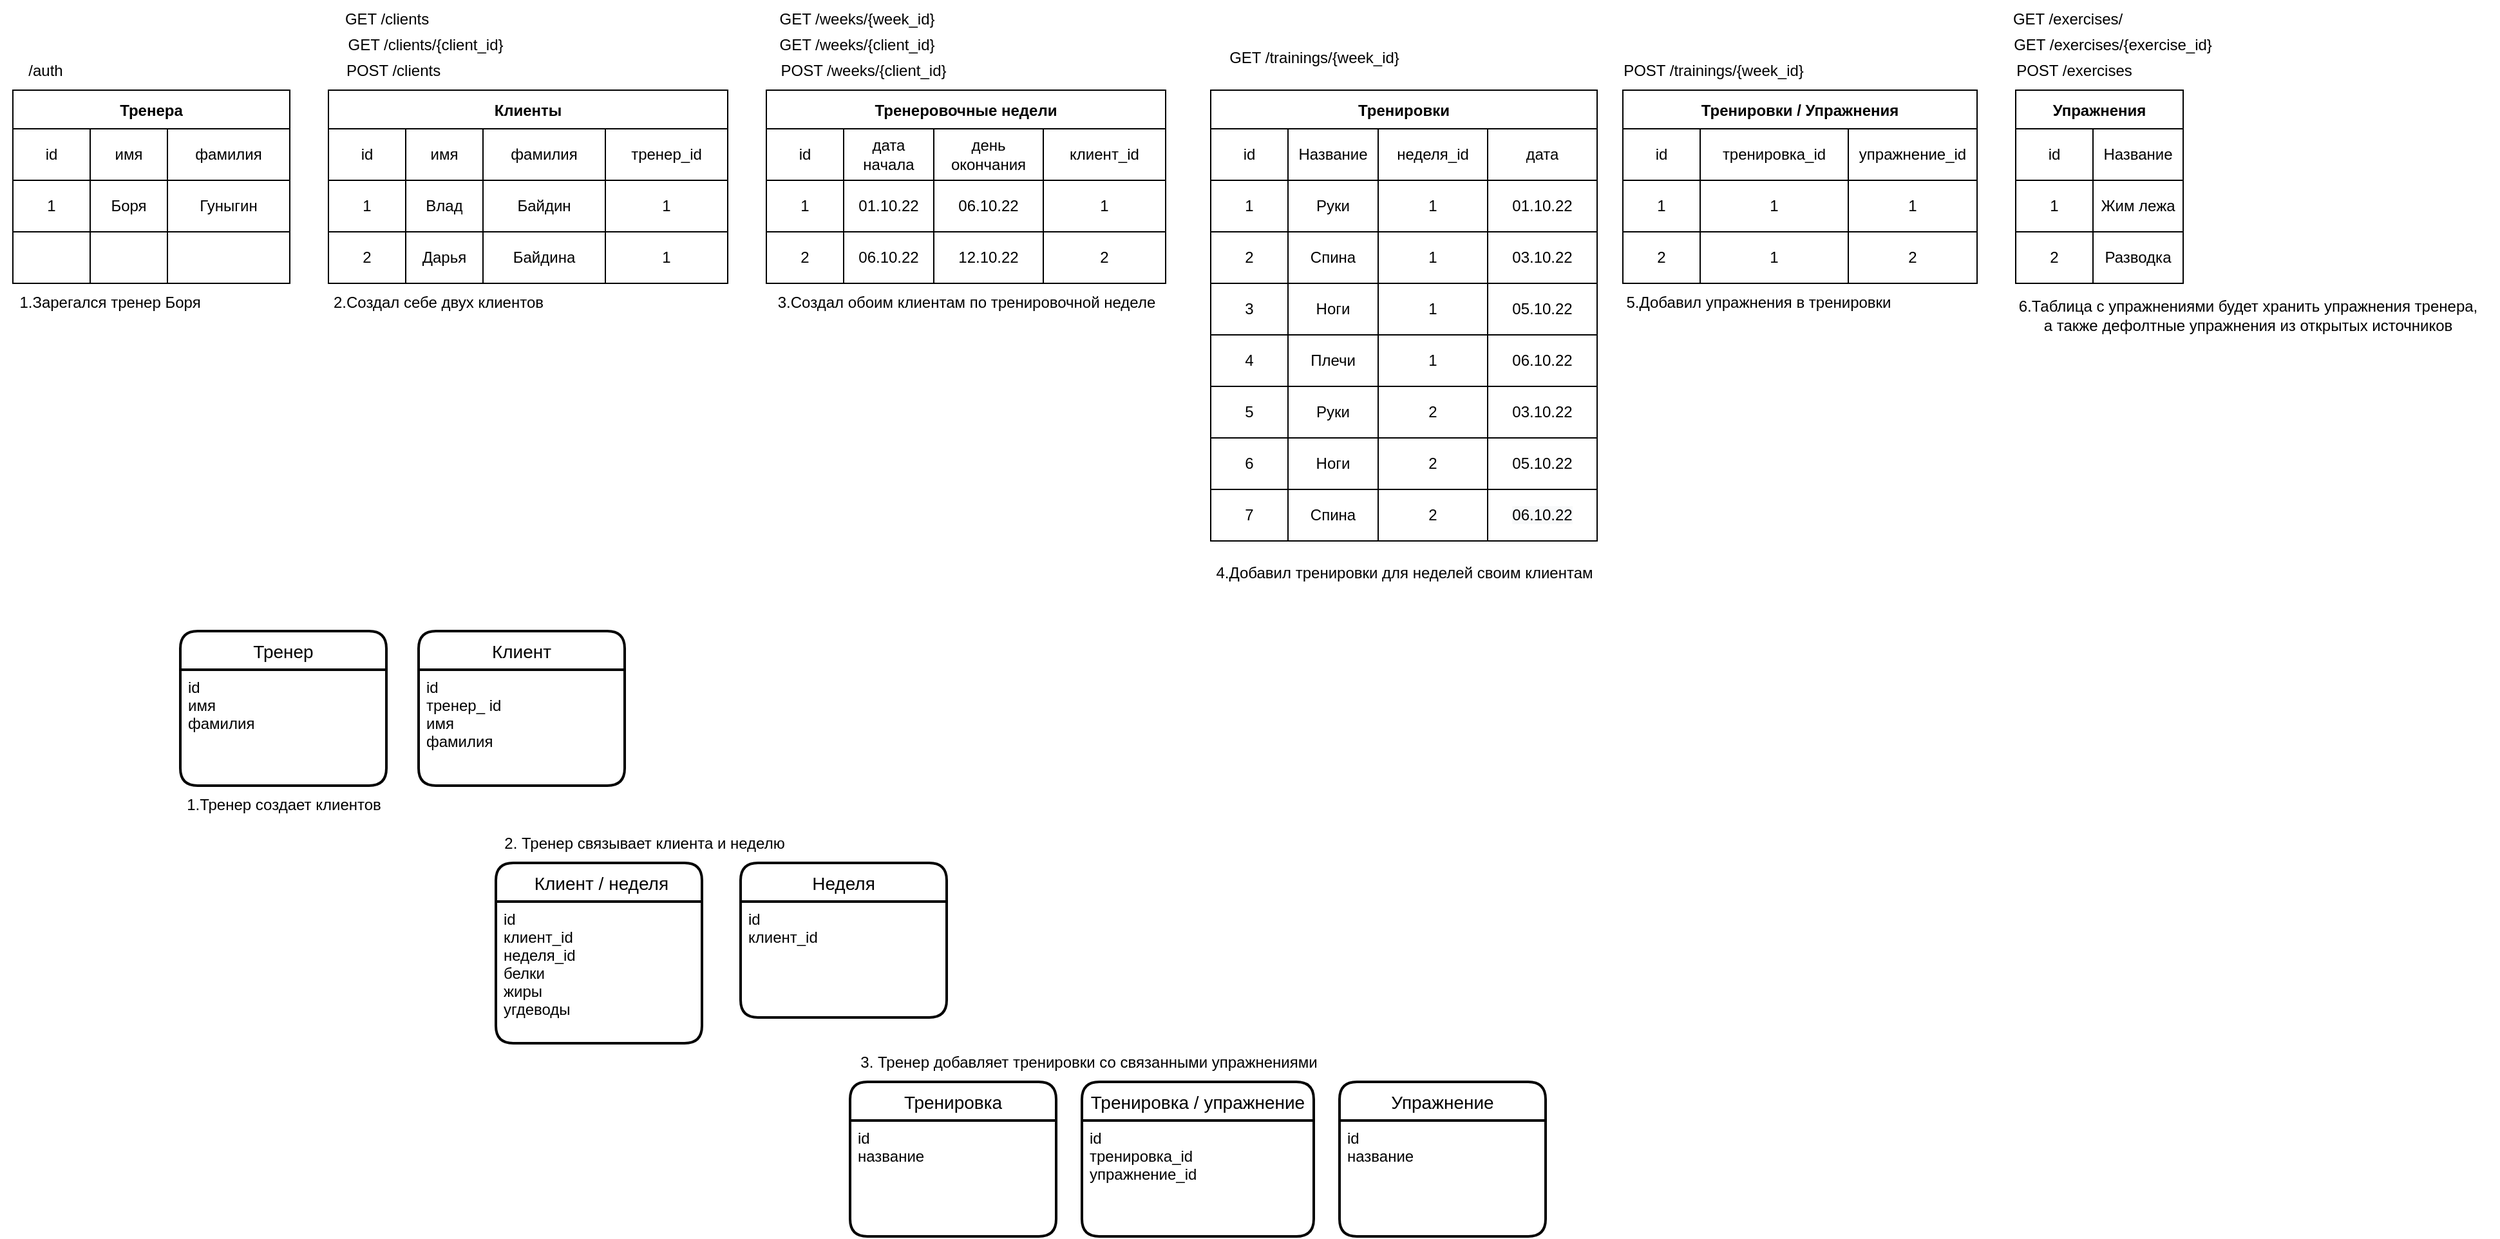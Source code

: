 <mxfile version="20.5.1" type="github">
  <diagram id="R2lEEEUBdFMjLlhIrx00" name="Page-1">
    <mxGraphModel dx="992" dy="605" grid="1" gridSize="10" guides="1" tooltips="1" connect="1" arrows="1" fold="1" page="1" pageScale="1" pageWidth="850" pageHeight="1100" math="0" shadow="0" extFonts="Permanent Marker^https://fonts.googleapis.com/css?family=Permanent+Marker">
      <root>
        <mxCell id="0" />
        <mxCell id="1" parent="0" />
        <mxCell id="WvGkUx12fN6-GQ40ByEk-1" value="Тренер" style="swimlane;childLayout=stackLayout;horizontal=1;startSize=30;horizontalStack=0;rounded=1;fontSize=14;fontStyle=0;strokeWidth=2;resizeParent=0;resizeLast=1;shadow=0;dashed=0;align=center;" vertex="1" parent="1">
          <mxGeometry x="350" y="560" width="160" height="120" as="geometry" />
        </mxCell>
        <mxCell id="WvGkUx12fN6-GQ40ByEk-2" value="id&#xa;имя&#xa;фамилия" style="align=left;strokeColor=none;fillColor=none;spacingLeft=4;fontSize=12;verticalAlign=top;resizable=0;rotatable=0;part=1;" vertex="1" parent="WvGkUx12fN6-GQ40ByEk-1">
          <mxGeometry y="30" width="160" height="90" as="geometry" />
        </mxCell>
        <mxCell id="WvGkUx12fN6-GQ40ByEk-3" value="Клиент" style="swimlane;childLayout=stackLayout;horizontal=1;startSize=30;horizontalStack=0;rounded=1;fontSize=14;fontStyle=0;strokeWidth=2;resizeParent=0;resizeLast=1;shadow=0;dashed=0;align=center;" vertex="1" parent="1">
          <mxGeometry x="535" y="560" width="160" height="120" as="geometry" />
        </mxCell>
        <mxCell id="WvGkUx12fN6-GQ40ByEk-4" value="id&#xa;тренер_ id&#xa;имя&#xa;фамилия&#xa;" style="align=left;strokeColor=none;fillColor=none;spacingLeft=4;fontSize=12;verticalAlign=top;resizable=0;rotatable=0;part=1;" vertex="1" parent="WvGkUx12fN6-GQ40ByEk-3">
          <mxGeometry y="30" width="160" height="90" as="geometry" />
        </mxCell>
        <mxCell id="WvGkUx12fN6-GQ40ByEk-8" value="Неделя" style="swimlane;childLayout=stackLayout;horizontal=1;startSize=30;horizontalStack=0;rounded=1;fontSize=14;fontStyle=0;strokeWidth=2;resizeParent=0;resizeLast=1;shadow=0;dashed=0;align=center;" vertex="1" parent="1">
          <mxGeometry x="785" y="740" width="160" height="120" as="geometry" />
        </mxCell>
        <mxCell id="WvGkUx12fN6-GQ40ByEk-9" value="id&#xa;клиент_id&#xa;&#xa;" style="align=left;strokeColor=none;fillColor=none;spacingLeft=4;fontSize=12;verticalAlign=top;resizable=0;rotatable=0;part=1;" vertex="1" parent="WvGkUx12fN6-GQ40ByEk-8">
          <mxGeometry y="30" width="160" height="90" as="geometry" />
        </mxCell>
        <mxCell id="WvGkUx12fN6-GQ40ByEk-22" value=" Клиент / неделя" style="swimlane;childLayout=stackLayout;horizontal=1;startSize=30;horizontalStack=0;rounded=1;fontSize=14;fontStyle=0;strokeWidth=2;resizeParent=0;resizeLast=1;shadow=0;dashed=0;align=center;" vertex="1" parent="1">
          <mxGeometry x="595" y="740" width="160" height="140" as="geometry" />
        </mxCell>
        <mxCell id="WvGkUx12fN6-GQ40ByEk-23" value="id&#xa;клиент_id&#xa;неделя_id&#xa;белки&#xa;жиры&#xa;угдеводы" style="align=left;strokeColor=none;fillColor=none;spacingLeft=4;fontSize=12;verticalAlign=top;resizable=0;rotatable=0;part=1;" vertex="1" parent="WvGkUx12fN6-GQ40ByEk-22">
          <mxGeometry y="30" width="160" height="110" as="geometry" />
        </mxCell>
        <mxCell id="WvGkUx12fN6-GQ40ByEk-32" value="Тренировка" style="swimlane;childLayout=stackLayout;horizontal=1;startSize=30;horizontalStack=0;rounded=1;fontSize=14;fontStyle=0;strokeWidth=2;resizeParent=0;resizeLast=1;shadow=0;dashed=0;align=center;" vertex="1" parent="1">
          <mxGeometry x="870" y="910" width="160" height="120" as="geometry" />
        </mxCell>
        <mxCell id="WvGkUx12fN6-GQ40ByEk-33" value="id&#xa;название&#xa;" style="align=left;strokeColor=none;fillColor=none;spacingLeft=4;fontSize=12;verticalAlign=top;resizable=0;rotatable=0;part=1;" vertex="1" parent="WvGkUx12fN6-GQ40ByEk-32">
          <mxGeometry y="30" width="160" height="90" as="geometry" />
        </mxCell>
        <mxCell id="WvGkUx12fN6-GQ40ByEk-40" value="1.Тренер создает клиентов" style="text;html=1;resizable=0;autosize=1;align=center;verticalAlign=middle;points=[];fillColor=none;strokeColor=none;rounded=0;" vertex="1" parent="1">
          <mxGeometry x="340" y="680" width="180" height="30" as="geometry" />
        </mxCell>
        <mxCell id="WvGkUx12fN6-GQ40ByEk-48" value="2. Тренер связывает клиента и неделю" style="text;html=1;align=center;verticalAlign=middle;resizable=0;points=[];autosize=1;strokeColor=none;fillColor=none;" vertex="1" parent="1">
          <mxGeometry x="585" y="710" width="250" height="30" as="geometry" />
        </mxCell>
        <mxCell id="WvGkUx12fN6-GQ40ByEk-49" value="3. Тренер добавляет тренировки со связанными упражнениями" style="text;html=1;align=center;verticalAlign=middle;resizable=0;points=[];autosize=1;strokeColor=none;fillColor=none;" vertex="1" parent="1">
          <mxGeometry x="860" y="880" width="390" height="30" as="geometry" />
        </mxCell>
        <mxCell id="WvGkUx12fN6-GQ40ByEk-50" value="Тренировка / упражнение" style="swimlane;childLayout=stackLayout;horizontal=1;startSize=30;horizontalStack=0;rounded=1;fontSize=14;fontStyle=0;strokeWidth=2;resizeParent=0;resizeLast=1;shadow=0;dashed=0;align=center;" vertex="1" parent="1">
          <mxGeometry x="1050" y="910" width="180" height="120" as="geometry" />
        </mxCell>
        <mxCell id="WvGkUx12fN6-GQ40ByEk-51" value="id&#xa;тренировка_id&#xa;упражнение_id" style="align=left;strokeColor=none;fillColor=none;spacingLeft=4;fontSize=12;verticalAlign=top;resizable=0;rotatable=0;part=1;" vertex="1" parent="WvGkUx12fN6-GQ40ByEk-50">
          <mxGeometry y="30" width="180" height="90" as="geometry" />
        </mxCell>
        <mxCell id="WvGkUx12fN6-GQ40ByEk-59" value="Упражнение" style="swimlane;childLayout=stackLayout;horizontal=1;startSize=30;horizontalStack=0;rounded=1;fontSize=14;fontStyle=0;strokeWidth=2;resizeParent=0;resizeLast=1;shadow=0;dashed=0;align=center;" vertex="1" parent="1">
          <mxGeometry x="1250" y="910" width="160" height="120" as="geometry" />
        </mxCell>
        <mxCell id="WvGkUx12fN6-GQ40ByEk-60" value="id&#xa;название&#xa;" style="align=left;strokeColor=none;fillColor=none;spacingLeft=4;fontSize=12;verticalAlign=top;resizable=0;rotatable=0;part=1;" vertex="1" parent="WvGkUx12fN6-GQ40ByEk-59">
          <mxGeometry y="30" width="160" height="90" as="geometry" />
        </mxCell>
        <mxCell id="WvGkUx12fN6-GQ40ByEk-75" value="Тренера" style="shape=table;startSize=30;container=1;collapsible=0;childLayout=tableLayout;fontStyle=1;align=center;" vertex="1" parent="1">
          <mxGeometry x="220" y="140" width="215" height="150" as="geometry" />
        </mxCell>
        <mxCell id="WvGkUx12fN6-GQ40ByEk-76" value="" style="shape=tableRow;horizontal=0;startSize=0;swimlaneHead=0;swimlaneBody=0;top=0;left=0;bottom=0;right=0;collapsible=0;dropTarget=0;fillColor=none;points=[[0,0.5],[1,0.5]];portConstraint=eastwest;" vertex="1" parent="WvGkUx12fN6-GQ40ByEk-75">
          <mxGeometry y="30" width="215" height="40" as="geometry" />
        </mxCell>
        <mxCell id="WvGkUx12fN6-GQ40ByEk-77" value="id" style="shape=partialRectangle;html=1;whiteSpace=wrap;connectable=0;fillColor=none;top=0;left=0;bottom=0;right=0;overflow=hidden;" vertex="1" parent="WvGkUx12fN6-GQ40ByEk-76">
          <mxGeometry width="60" height="40" as="geometry">
            <mxRectangle width="60" height="40" as="alternateBounds" />
          </mxGeometry>
        </mxCell>
        <mxCell id="WvGkUx12fN6-GQ40ByEk-78" value="имя" style="shape=partialRectangle;html=1;whiteSpace=wrap;connectable=0;fillColor=none;top=0;left=0;bottom=0;right=0;overflow=hidden;" vertex="1" parent="WvGkUx12fN6-GQ40ByEk-76">
          <mxGeometry x="60" width="60" height="40" as="geometry">
            <mxRectangle width="60" height="40" as="alternateBounds" />
          </mxGeometry>
        </mxCell>
        <mxCell id="WvGkUx12fN6-GQ40ByEk-79" value="фамилия" style="shape=partialRectangle;html=1;whiteSpace=wrap;connectable=0;fillColor=none;top=0;left=0;bottom=0;right=0;overflow=hidden;" vertex="1" parent="WvGkUx12fN6-GQ40ByEk-76">
          <mxGeometry x="120" width="95" height="40" as="geometry">
            <mxRectangle width="95" height="40" as="alternateBounds" />
          </mxGeometry>
        </mxCell>
        <mxCell id="WvGkUx12fN6-GQ40ByEk-80" value="" style="shape=tableRow;horizontal=0;startSize=0;swimlaneHead=0;swimlaneBody=0;top=0;left=0;bottom=0;right=0;collapsible=0;dropTarget=0;fillColor=none;points=[[0,0.5],[1,0.5]];portConstraint=eastwest;" vertex="1" parent="WvGkUx12fN6-GQ40ByEk-75">
          <mxGeometry y="70" width="215" height="40" as="geometry" />
        </mxCell>
        <mxCell id="WvGkUx12fN6-GQ40ByEk-81" value="1" style="shape=partialRectangle;html=1;whiteSpace=wrap;connectable=0;fillColor=none;top=0;left=0;bottom=0;right=0;overflow=hidden;" vertex="1" parent="WvGkUx12fN6-GQ40ByEk-80">
          <mxGeometry width="60" height="40" as="geometry">
            <mxRectangle width="60" height="40" as="alternateBounds" />
          </mxGeometry>
        </mxCell>
        <mxCell id="WvGkUx12fN6-GQ40ByEk-82" value="Боря" style="shape=partialRectangle;html=1;whiteSpace=wrap;connectable=0;fillColor=none;top=0;left=0;bottom=0;right=0;overflow=hidden;" vertex="1" parent="WvGkUx12fN6-GQ40ByEk-80">
          <mxGeometry x="60" width="60" height="40" as="geometry">
            <mxRectangle width="60" height="40" as="alternateBounds" />
          </mxGeometry>
        </mxCell>
        <mxCell id="WvGkUx12fN6-GQ40ByEk-83" value="Гуныгин" style="shape=partialRectangle;html=1;whiteSpace=wrap;connectable=0;fillColor=none;top=0;left=0;bottom=0;right=0;overflow=hidden;" vertex="1" parent="WvGkUx12fN6-GQ40ByEk-80">
          <mxGeometry x="120" width="95" height="40" as="geometry">
            <mxRectangle width="95" height="40" as="alternateBounds" />
          </mxGeometry>
        </mxCell>
        <mxCell id="WvGkUx12fN6-GQ40ByEk-84" value="" style="shape=tableRow;horizontal=0;startSize=0;swimlaneHead=0;swimlaneBody=0;top=0;left=0;bottom=0;right=0;collapsible=0;dropTarget=0;fillColor=none;points=[[0,0.5],[1,0.5]];portConstraint=eastwest;" vertex="1" parent="WvGkUx12fN6-GQ40ByEk-75">
          <mxGeometry y="110" width="215" height="40" as="geometry" />
        </mxCell>
        <mxCell id="WvGkUx12fN6-GQ40ByEk-85" value="" style="shape=partialRectangle;html=1;whiteSpace=wrap;connectable=0;fillColor=none;top=0;left=0;bottom=0;right=0;overflow=hidden;" vertex="1" parent="WvGkUx12fN6-GQ40ByEk-84">
          <mxGeometry width="60" height="40" as="geometry">
            <mxRectangle width="60" height="40" as="alternateBounds" />
          </mxGeometry>
        </mxCell>
        <mxCell id="WvGkUx12fN6-GQ40ByEk-86" value="" style="shape=partialRectangle;html=1;whiteSpace=wrap;connectable=0;fillColor=none;top=0;left=0;bottom=0;right=0;overflow=hidden;" vertex="1" parent="WvGkUx12fN6-GQ40ByEk-84">
          <mxGeometry x="60" width="60" height="40" as="geometry">
            <mxRectangle width="60" height="40" as="alternateBounds" />
          </mxGeometry>
        </mxCell>
        <mxCell id="WvGkUx12fN6-GQ40ByEk-87" value="" style="shape=partialRectangle;html=1;whiteSpace=wrap;connectable=0;fillColor=none;top=0;left=0;bottom=0;right=0;overflow=hidden;" vertex="1" parent="WvGkUx12fN6-GQ40ByEk-84">
          <mxGeometry x="120" width="95" height="40" as="geometry">
            <mxRectangle width="95" height="40" as="alternateBounds" />
          </mxGeometry>
        </mxCell>
        <mxCell id="WvGkUx12fN6-GQ40ByEk-106" value="Клиенты" style="shape=table;startSize=30;container=1;collapsible=0;childLayout=tableLayout;fontStyle=1;align=center;" vertex="1" parent="1">
          <mxGeometry x="465" y="140" width="310" height="150" as="geometry" />
        </mxCell>
        <mxCell id="WvGkUx12fN6-GQ40ByEk-107" value="" style="shape=tableRow;horizontal=0;startSize=0;swimlaneHead=0;swimlaneBody=0;top=0;left=0;bottom=0;right=0;collapsible=0;dropTarget=0;fillColor=none;points=[[0,0.5],[1,0.5]];portConstraint=eastwest;" vertex="1" parent="WvGkUx12fN6-GQ40ByEk-106">
          <mxGeometry y="30" width="310" height="40" as="geometry" />
        </mxCell>
        <mxCell id="WvGkUx12fN6-GQ40ByEk-108" value="id" style="shape=partialRectangle;html=1;whiteSpace=wrap;connectable=0;fillColor=none;top=0;left=0;bottom=0;right=0;overflow=hidden;" vertex="1" parent="WvGkUx12fN6-GQ40ByEk-107">
          <mxGeometry width="60" height="40" as="geometry">
            <mxRectangle width="60" height="40" as="alternateBounds" />
          </mxGeometry>
        </mxCell>
        <mxCell id="WvGkUx12fN6-GQ40ByEk-109" value="имя" style="shape=partialRectangle;html=1;whiteSpace=wrap;connectable=0;fillColor=none;top=0;left=0;bottom=0;right=0;overflow=hidden;" vertex="1" parent="WvGkUx12fN6-GQ40ByEk-107">
          <mxGeometry x="60" width="60" height="40" as="geometry">
            <mxRectangle width="60" height="40" as="alternateBounds" />
          </mxGeometry>
        </mxCell>
        <mxCell id="WvGkUx12fN6-GQ40ByEk-110" value="фамилия" style="shape=partialRectangle;html=1;whiteSpace=wrap;connectable=0;fillColor=none;top=0;left=0;bottom=0;right=0;overflow=hidden;" vertex="1" parent="WvGkUx12fN6-GQ40ByEk-107">
          <mxGeometry x="120" width="95" height="40" as="geometry">
            <mxRectangle width="95" height="40" as="alternateBounds" />
          </mxGeometry>
        </mxCell>
        <mxCell id="WvGkUx12fN6-GQ40ByEk-128" value="тренер_id" style="shape=partialRectangle;html=1;whiteSpace=wrap;connectable=0;fillColor=none;top=0;left=0;bottom=0;right=0;overflow=hidden;" vertex="1" parent="WvGkUx12fN6-GQ40ByEk-107">
          <mxGeometry x="215" width="95" height="40" as="geometry">
            <mxRectangle width="95" height="40" as="alternateBounds" />
          </mxGeometry>
        </mxCell>
        <mxCell id="WvGkUx12fN6-GQ40ByEk-111" value="" style="shape=tableRow;horizontal=0;startSize=0;swimlaneHead=0;swimlaneBody=0;top=0;left=0;bottom=0;right=0;collapsible=0;dropTarget=0;fillColor=none;points=[[0,0.5],[1,0.5]];portConstraint=eastwest;" vertex="1" parent="WvGkUx12fN6-GQ40ByEk-106">
          <mxGeometry y="70" width="310" height="40" as="geometry" />
        </mxCell>
        <mxCell id="WvGkUx12fN6-GQ40ByEk-112" value="1" style="shape=partialRectangle;html=1;whiteSpace=wrap;connectable=0;fillColor=none;top=0;left=0;bottom=0;right=0;overflow=hidden;" vertex="1" parent="WvGkUx12fN6-GQ40ByEk-111">
          <mxGeometry width="60" height="40" as="geometry">
            <mxRectangle width="60" height="40" as="alternateBounds" />
          </mxGeometry>
        </mxCell>
        <mxCell id="WvGkUx12fN6-GQ40ByEk-113" value="Влад" style="shape=partialRectangle;html=1;whiteSpace=wrap;connectable=0;fillColor=none;top=0;left=0;bottom=0;right=0;overflow=hidden;" vertex="1" parent="WvGkUx12fN6-GQ40ByEk-111">
          <mxGeometry x="60" width="60" height="40" as="geometry">
            <mxRectangle width="60" height="40" as="alternateBounds" />
          </mxGeometry>
        </mxCell>
        <mxCell id="WvGkUx12fN6-GQ40ByEk-114" value="Байдин" style="shape=partialRectangle;html=1;whiteSpace=wrap;connectable=0;fillColor=none;top=0;left=0;bottom=0;right=0;overflow=hidden;" vertex="1" parent="WvGkUx12fN6-GQ40ByEk-111">
          <mxGeometry x="120" width="95" height="40" as="geometry">
            <mxRectangle width="95" height="40" as="alternateBounds" />
          </mxGeometry>
        </mxCell>
        <mxCell id="WvGkUx12fN6-GQ40ByEk-129" value="1" style="shape=partialRectangle;html=1;whiteSpace=wrap;connectable=0;fillColor=none;top=0;left=0;bottom=0;right=0;overflow=hidden;" vertex="1" parent="WvGkUx12fN6-GQ40ByEk-111">
          <mxGeometry x="215" width="95" height="40" as="geometry">
            <mxRectangle width="95" height="40" as="alternateBounds" />
          </mxGeometry>
        </mxCell>
        <mxCell id="WvGkUx12fN6-GQ40ByEk-115" value="" style="shape=tableRow;horizontal=0;startSize=0;swimlaneHead=0;swimlaneBody=0;top=0;left=0;bottom=0;right=0;collapsible=0;dropTarget=0;fillColor=none;points=[[0,0.5],[1,0.5]];portConstraint=eastwest;" vertex="1" parent="WvGkUx12fN6-GQ40ByEk-106">
          <mxGeometry y="110" width="310" height="40" as="geometry" />
        </mxCell>
        <mxCell id="WvGkUx12fN6-GQ40ByEk-116" value="2" style="shape=partialRectangle;html=1;whiteSpace=wrap;connectable=0;fillColor=none;top=0;left=0;bottom=0;right=0;overflow=hidden;" vertex="1" parent="WvGkUx12fN6-GQ40ByEk-115">
          <mxGeometry width="60" height="40" as="geometry">
            <mxRectangle width="60" height="40" as="alternateBounds" />
          </mxGeometry>
        </mxCell>
        <mxCell id="WvGkUx12fN6-GQ40ByEk-117" value="Дарья" style="shape=partialRectangle;html=1;whiteSpace=wrap;connectable=0;fillColor=none;top=0;left=0;bottom=0;right=0;overflow=hidden;" vertex="1" parent="WvGkUx12fN6-GQ40ByEk-115">
          <mxGeometry x="60" width="60" height="40" as="geometry">
            <mxRectangle width="60" height="40" as="alternateBounds" />
          </mxGeometry>
        </mxCell>
        <mxCell id="WvGkUx12fN6-GQ40ByEk-118" value="Байдина" style="shape=partialRectangle;html=1;whiteSpace=wrap;connectable=0;fillColor=none;top=0;left=0;bottom=0;right=0;overflow=hidden;" vertex="1" parent="WvGkUx12fN6-GQ40ByEk-115">
          <mxGeometry x="120" width="95" height="40" as="geometry">
            <mxRectangle width="95" height="40" as="alternateBounds" />
          </mxGeometry>
        </mxCell>
        <mxCell id="WvGkUx12fN6-GQ40ByEk-130" value="1" style="shape=partialRectangle;html=1;whiteSpace=wrap;connectable=0;fillColor=none;top=0;left=0;bottom=0;right=0;overflow=hidden;" vertex="1" parent="WvGkUx12fN6-GQ40ByEk-115">
          <mxGeometry x="215" width="95" height="40" as="geometry">
            <mxRectangle width="95" height="40" as="alternateBounds" />
          </mxGeometry>
        </mxCell>
        <mxCell id="WvGkUx12fN6-GQ40ByEk-131" value="Тренеровочные недели" style="shape=table;startSize=30;container=1;collapsible=0;childLayout=tableLayout;fontStyle=1;align=center;" vertex="1" parent="1">
          <mxGeometry x="805" y="140" width="310" height="150" as="geometry" />
        </mxCell>
        <mxCell id="WvGkUx12fN6-GQ40ByEk-132" value="" style="shape=tableRow;horizontal=0;startSize=0;swimlaneHead=0;swimlaneBody=0;top=0;left=0;bottom=0;right=0;collapsible=0;dropTarget=0;fillColor=none;points=[[0,0.5],[1,0.5]];portConstraint=eastwest;" vertex="1" parent="WvGkUx12fN6-GQ40ByEk-131">
          <mxGeometry y="30" width="310" height="40" as="geometry" />
        </mxCell>
        <mxCell id="WvGkUx12fN6-GQ40ByEk-133" value="id" style="shape=partialRectangle;html=1;whiteSpace=wrap;connectable=0;fillColor=none;top=0;left=0;bottom=0;right=0;overflow=hidden;" vertex="1" parent="WvGkUx12fN6-GQ40ByEk-132">
          <mxGeometry width="60" height="40" as="geometry">
            <mxRectangle width="60" height="40" as="alternateBounds" />
          </mxGeometry>
        </mxCell>
        <mxCell id="WvGkUx12fN6-GQ40ByEk-134" value="дата&lt;br&gt;начала" style="shape=partialRectangle;html=1;whiteSpace=wrap;connectable=0;fillColor=none;top=0;left=0;bottom=0;right=0;overflow=hidden;" vertex="1" parent="WvGkUx12fN6-GQ40ByEk-132">
          <mxGeometry x="60" width="70" height="40" as="geometry">
            <mxRectangle width="70" height="40" as="alternateBounds" />
          </mxGeometry>
        </mxCell>
        <mxCell id="WvGkUx12fN6-GQ40ByEk-135" value="день окончания" style="shape=partialRectangle;html=1;whiteSpace=wrap;connectable=0;fillColor=none;top=0;left=0;bottom=0;right=0;overflow=hidden;" vertex="1" parent="WvGkUx12fN6-GQ40ByEk-132">
          <mxGeometry x="130" width="85" height="40" as="geometry">
            <mxRectangle width="85" height="40" as="alternateBounds" />
          </mxGeometry>
        </mxCell>
        <mxCell id="WvGkUx12fN6-GQ40ByEk-136" value="клиент_id" style="shape=partialRectangle;html=1;whiteSpace=wrap;connectable=0;fillColor=none;top=0;left=0;bottom=0;right=0;overflow=hidden;" vertex="1" parent="WvGkUx12fN6-GQ40ByEk-132">
          <mxGeometry x="215" width="95" height="40" as="geometry">
            <mxRectangle width="95" height="40" as="alternateBounds" />
          </mxGeometry>
        </mxCell>
        <mxCell id="WvGkUx12fN6-GQ40ByEk-137" value="" style="shape=tableRow;horizontal=0;startSize=0;swimlaneHead=0;swimlaneBody=0;top=0;left=0;bottom=0;right=0;collapsible=0;dropTarget=0;fillColor=none;points=[[0,0.5],[1,0.5]];portConstraint=eastwest;" vertex="1" parent="WvGkUx12fN6-GQ40ByEk-131">
          <mxGeometry y="70" width="310" height="40" as="geometry" />
        </mxCell>
        <mxCell id="WvGkUx12fN6-GQ40ByEk-138" value="1" style="shape=partialRectangle;html=1;whiteSpace=wrap;connectable=0;fillColor=none;top=0;left=0;bottom=0;right=0;overflow=hidden;" vertex="1" parent="WvGkUx12fN6-GQ40ByEk-137">
          <mxGeometry width="60" height="40" as="geometry">
            <mxRectangle width="60" height="40" as="alternateBounds" />
          </mxGeometry>
        </mxCell>
        <mxCell id="WvGkUx12fN6-GQ40ByEk-139" value="01.10.22" style="shape=partialRectangle;html=1;whiteSpace=wrap;connectable=0;fillColor=none;top=0;left=0;bottom=0;right=0;overflow=hidden;" vertex="1" parent="WvGkUx12fN6-GQ40ByEk-137">
          <mxGeometry x="60" width="70" height="40" as="geometry">
            <mxRectangle width="70" height="40" as="alternateBounds" />
          </mxGeometry>
        </mxCell>
        <mxCell id="WvGkUx12fN6-GQ40ByEk-140" value="06.10.22" style="shape=partialRectangle;html=1;whiteSpace=wrap;connectable=0;fillColor=none;top=0;left=0;bottom=0;right=0;overflow=hidden;" vertex="1" parent="WvGkUx12fN6-GQ40ByEk-137">
          <mxGeometry x="130" width="85" height="40" as="geometry">
            <mxRectangle width="85" height="40" as="alternateBounds" />
          </mxGeometry>
        </mxCell>
        <mxCell id="WvGkUx12fN6-GQ40ByEk-141" value="1" style="shape=partialRectangle;html=1;whiteSpace=wrap;connectable=0;fillColor=none;top=0;left=0;bottom=0;right=0;overflow=hidden;" vertex="1" parent="WvGkUx12fN6-GQ40ByEk-137">
          <mxGeometry x="215" width="95" height="40" as="geometry">
            <mxRectangle width="95" height="40" as="alternateBounds" />
          </mxGeometry>
        </mxCell>
        <mxCell id="WvGkUx12fN6-GQ40ByEk-142" value="" style="shape=tableRow;horizontal=0;startSize=0;swimlaneHead=0;swimlaneBody=0;top=0;left=0;bottom=0;right=0;collapsible=0;dropTarget=0;fillColor=none;points=[[0,0.5],[1,0.5]];portConstraint=eastwest;" vertex="1" parent="WvGkUx12fN6-GQ40ByEk-131">
          <mxGeometry y="110" width="310" height="40" as="geometry" />
        </mxCell>
        <mxCell id="WvGkUx12fN6-GQ40ByEk-143" value="2" style="shape=partialRectangle;html=1;whiteSpace=wrap;connectable=0;fillColor=none;top=0;left=0;bottom=0;right=0;overflow=hidden;" vertex="1" parent="WvGkUx12fN6-GQ40ByEk-142">
          <mxGeometry width="60" height="40" as="geometry">
            <mxRectangle width="60" height="40" as="alternateBounds" />
          </mxGeometry>
        </mxCell>
        <mxCell id="WvGkUx12fN6-GQ40ByEk-144" value="06.10.22" style="shape=partialRectangle;html=1;whiteSpace=wrap;connectable=0;fillColor=none;top=0;left=0;bottom=0;right=0;overflow=hidden;" vertex="1" parent="WvGkUx12fN6-GQ40ByEk-142">
          <mxGeometry x="60" width="70" height="40" as="geometry">
            <mxRectangle width="70" height="40" as="alternateBounds" />
          </mxGeometry>
        </mxCell>
        <mxCell id="WvGkUx12fN6-GQ40ByEk-145" value="12.10.22" style="shape=partialRectangle;html=1;whiteSpace=wrap;connectable=0;fillColor=none;top=0;left=0;bottom=0;right=0;overflow=hidden;" vertex="1" parent="WvGkUx12fN6-GQ40ByEk-142">
          <mxGeometry x="130" width="85" height="40" as="geometry">
            <mxRectangle width="85" height="40" as="alternateBounds" />
          </mxGeometry>
        </mxCell>
        <mxCell id="WvGkUx12fN6-GQ40ByEk-146" value="2" style="shape=partialRectangle;html=1;whiteSpace=wrap;connectable=0;fillColor=none;top=0;left=0;bottom=0;right=0;overflow=hidden;" vertex="1" parent="WvGkUx12fN6-GQ40ByEk-142">
          <mxGeometry x="215" width="95" height="40" as="geometry">
            <mxRectangle width="95" height="40" as="alternateBounds" />
          </mxGeometry>
        </mxCell>
        <mxCell id="WvGkUx12fN6-GQ40ByEk-147" value="Тренировки" style="shape=table;startSize=30;container=1;collapsible=0;childLayout=tableLayout;fontStyle=1;align=center;" vertex="1" parent="1">
          <mxGeometry x="1150" y="140" width="300" height="350" as="geometry" />
        </mxCell>
        <mxCell id="WvGkUx12fN6-GQ40ByEk-148" value="" style="shape=tableRow;horizontal=0;startSize=0;swimlaneHead=0;swimlaneBody=0;top=0;left=0;bottom=0;right=0;collapsible=0;dropTarget=0;fillColor=none;points=[[0,0.5],[1,0.5]];portConstraint=eastwest;" vertex="1" parent="WvGkUx12fN6-GQ40ByEk-147">
          <mxGeometry y="30" width="300" height="40" as="geometry" />
        </mxCell>
        <mxCell id="WvGkUx12fN6-GQ40ByEk-149" value="id" style="shape=partialRectangle;html=1;whiteSpace=wrap;connectable=0;fillColor=none;top=0;left=0;bottom=0;right=0;overflow=hidden;" vertex="1" parent="WvGkUx12fN6-GQ40ByEk-148">
          <mxGeometry width="60" height="40" as="geometry">
            <mxRectangle width="60" height="40" as="alternateBounds" />
          </mxGeometry>
        </mxCell>
        <mxCell id="WvGkUx12fN6-GQ40ByEk-150" value="Название" style="shape=partialRectangle;html=1;whiteSpace=wrap;connectable=0;fillColor=none;top=0;left=0;bottom=0;right=0;overflow=hidden;" vertex="1" parent="WvGkUx12fN6-GQ40ByEk-148">
          <mxGeometry x="60" width="70" height="40" as="geometry">
            <mxRectangle width="70" height="40" as="alternateBounds" />
          </mxGeometry>
        </mxCell>
        <mxCell id="WvGkUx12fN6-GQ40ByEk-151" value="неделя_id" style="shape=partialRectangle;html=1;whiteSpace=wrap;connectable=0;fillColor=none;top=0;left=0;bottom=0;right=0;overflow=hidden;" vertex="1" parent="WvGkUx12fN6-GQ40ByEk-148">
          <mxGeometry x="130" width="85" height="40" as="geometry">
            <mxRectangle width="85" height="40" as="alternateBounds" />
          </mxGeometry>
        </mxCell>
        <mxCell id="WvGkUx12fN6-GQ40ByEk-231" value="дата" style="shape=partialRectangle;html=1;whiteSpace=wrap;connectable=0;fillColor=none;top=0;left=0;bottom=0;right=0;overflow=hidden;" vertex="1" parent="WvGkUx12fN6-GQ40ByEk-148">
          <mxGeometry x="215" width="85" height="40" as="geometry">
            <mxRectangle width="85" height="40" as="alternateBounds" />
          </mxGeometry>
        </mxCell>
        <mxCell id="WvGkUx12fN6-GQ40ByEk-153" value="" style="shape=tableRow;horizontal=0;startSize=0;swimlaneHead=0;swimlaneBody=0;top=0;left=0;bottom=0;right=0;collapsible=0;dropTarget=0;fillColor=none;points=[[0,0.5],[1,0.5]];portConstraint=eastwest;" vertex="1" parent="WvGkUx12fN6-GQ40ByEk-147">
          <mxGeometry y="70" width="300" height="40" as="geometry" />
        </mxCell>
        <mxCell id="WvGkUx12fN6-GQ40ByEk-154" value="1" style="shape=partialRectangle;html=1;whiteSpace=wrap;connectable=0;fillColor=none;top=0;left=0;bottom=0;right=0;overflow=hidden;" vertex="1" parent="WvGkUx12fN6-GQ40ByEk-153">
          <mxGeometry width="60" height="40" as="geometry">
            <mxRectangle width="60" height="40" as="alternateBounds" />
          </mxGeometry>
        </mxCell>
        <mxCell id="WvGkUx12fN6-GQ40ByEk-155" value="Руки" style="shape=partialRectangle;html=1;whiteSpace=wrap;connectable=0;fillColor=none;top=0;left=0;bottom=0;right=0;overflow=hidden;" vertex="1" parent="WvGkUx12fN6-GQ40ByEk-153">
          <mxGeometry x="60" width="70" height="40" as="geometry">
            <mxRectangle width="70" height="40" as="alternateBounds" />
          </mxGeometry>
        </mxCell>
        <mxCell id="WvGkUx12fN6-GQ40ByEk-156" value="1" style="shape=partialRectangle;html=1;whiteSpace=wrap;connectable=0;fillColor=none;top=0;left=0;bottom=0;right=0;overflow=hidden;" vertex="1" parent="WvGkUx12fN6-GQ40ByEk-153">
          <mxGeometry x="130" width="85" height="40" as="geometry">
            <mxRectangle width="85" height="40" as="alternateBounds" />
          </mxGeometry>
        </mxCell>
        <mxCell id="WvGkUx12fN6-GQ40ByEk-232" value="01.10.22" style="shape=partialRectangle;html=1;whiteSpace=wrap;connectable=0;fillColor=none;top=0;left=0;bottom=0;right=0;overflow=hidden;" vertex="1" parent="WvGkUx12fN6-GQ40ByEk-153">
          <mxGeometry x="215" width="85" height="40" as="geometry">
            <mxRectangle width="85" height="40" as="alternateBounds" />
          </mxGeometry>
        </mxCell>
        <mxCell id="WvGkUx12fN6-GQ40ByEk-158" value="" style="shape=tableRow;horizontal=0;startSize=0;swimlaneHead=0;swimlaneBody=0;top=0;left=0;bottom=0;right=0;collapsible=0;dropTarget=0;fillColor=none;points=[[0,0.5],[1,0.5]];portConstraint=eastwest;" vertex="1" parent="WvGkUx12fN6-GQ40ByEk-147">
          <mxGeometry y="110" width="300" height="40" as="geometry" />
        </mxCell>
        <mxCell id="WvGkUx12fN6-GQ40ByEk-159" value="2" style="shape=partialRectangle;html=1;whiteSpace=wrap;connectable=0;fillColor=none;top=0;left=0;bottom=0;right=0;overflow=hidden;" vertex="1" parent="WvGkUx12fN6-GQ40ByEk-158">
          <mxGeometry width="60" height="40" as="geometry">
            <mxRectangle width="60" height="40" as="alternateBounds" />
          </mxGeometry>
        </mxCell>
        <mxCell id="WvGkUx12fN6-GQ40ByEk-160" value="Спина" style="shape=partialRectangle;html=1;whiteSpace=wrap;connectable=0;fillColor=none;top=0;left=0;bottom=0;right=0;overflow=hidden;" vertex="1" parent="WvGkUx12fN6-GQ40ByEk-158">
          <mxGeometry x="60" width="70" height="40" as="geometry">
            <mxRectangle width="70" height="40" as="alternateBounds" />
          </mxGeometry>
        </mxCell>
        <mxCell id="WvGkUx12fN6-GQ40ByEk-161" value="1" style="shape=partialRectangle;html=1;whiteSpace=wrap;connectable=0;fillColor=none;top=0;left=0;bottom=0;right=0;overflow=hidden;" vertex="1" parent="WvGkUx12fN6-GQ40ByEk-158">
          <mxGeometry x="130" width="85" height="40" as="geometry">
            <mxRectangle width="85" height="40" as="alternateBounds" />
          </mxGeometry>
        </mxCell>
        <mxCell id="WvGkUx12fN6-GQ40ByEk-233" value="03.10.22" style="shape=partialRectangle;html=1;whiteSpace=wrap;connectable=0;fillColor=none;top=0;left=0;bottom=0;right=0;overflow=hidden;" vertex="1" parent="WvGkUx12fN6-GQ40ByEk-158">
          <mxGeometry x="215" width="85" height="40" as="geometry">
            <mxRectangle width="85" height="40" as="alternateBounds" />
          </mxGeometry>
        </mxCell>
        <mxCell id="WvGkUx12fN6-GQ40ByEk-201" style="shape=tableRow;horizontal=0;startSize=0;swimlaneHead=0;swimlaneBody=0;top=0;left=0;bottom=0;right=0;collapsible=0;dropTarget=0;fillColor=none;points=[[0,0.5],[1,0.5]];portConstraint=eastwest;" vertex="1" parent="WvGkUx12fN6-GQ40ByEk-147">
          <mxGeometry y="150" width="300" height="40" as="geometry" />
        </mxCell>
        <mxCell id="WvGkUx12fN6-GQ40ByEk-202" value="3" style="shape=partialRectangle;html=1;whiteSpace=wrap;connectable=0;fillColor=none;top=0;left=0;bottom=0;right=0;overflow=hidden;" vertex="1" parent="WvGkUx12fN6-GQ40ByEk-201">
          <mxGeometry width="60" height="40" as="geometry">
            <mxRectangle width="60" height="40" as="alternateBounds" />
          </mxGeometry>
        </mxCell>
        <mxCell id="WvGkUx12fN6-GQ40ByEk-203" value="Ноги" style="shape=partialRectangle;html=1;whiteSpace=wrap;connectable=0;fillColor=none;top=0;left=0;bottom=0;right=0;overflow=hidden;" vertex="1" parent="WvGkUx12fN6-GQ40ByEk-201">
          <mxGeometry x="60" width="70" height="40" as="geometry">
            <mxRectangle width="70" height="40" as="alternateBounds" />
          </mxGeometry>
        </mxCell>
        <mxCell id="WvGkUx12fN6-GQ40ByEk-204" value="1" style="shape=partialRectangle;html=1;whiteSpace=wrap;connectable=0;fillColor=none;top=0;left=0;bottom=0;right=0;overflow=hidden;" vertex="1" parent="WvGkUx12fN6-GQ40ByEk-201">
          <mxGeometry x="130" width="85" height="40" as="geometry">
            <mxRectangle width="85" height="40" as="alternateBounds" />
          </mxGeometry>
        </mxCell>
        <mxCell id="WvGkUx12fN6-GQ40ByEk-234" value="05.10.22" style="shape=partialRectangle;html=1;whiteSpace=wrap;connectable=0;fillColor=none;top=0;left=0;bottom=0;right=0;overflow=hidden;" vertex="1" parent="WvGkUx12fN6-GQ40ByEk-201">
          <mxGeometry x="215" width="85" height="40" as="geometry">
            <mxRectangle width="85" height="40" as="alternateBounds" />
          </mxGeometry>
        </mxCell>
        <mxCell id="WvGkUx12fN6-GQ40ByEk-205" style="shape=tableRow;horizontal=0;startSize=0;swimlaneHead=0;swimlaneBody=0;top=0;left=0;bottom=0;right=0;collapsible=0;dropTarget=0;fillColor=none;points=[[0,0.5],[1,0.5]];portConstraint=eastwest;" vertex="1" parent="WvGkUx12fN6-GQ40ByEk-147">
          <mxGeometry y="190" width="300" height="40" as="geometry" />
        </mxCell>
        <mxCell id="WvGkUx12fN6-GQ40ByEk-206" value="4" style="shape=partialRectangle;html=1;whiteSpace=wrap;connectable=0;fillColor=none;top=0;left=0;bottom=0;right=0;overflow=hidden;" vertex="1" parent="WvGkUx12fN6-GQ40ByEk-205">
          <mxGeometry width="60" height="40" as="geometry">
            <mxRectangle width="60" height="40" as="alternateBounds" />
          </mxGeometry>
        </mxCell>
        <mxCell id="WvGkUx12fN6-GQ40ByEk-207" value="Плечи" style="shape=partialRectangle;html=1;whiteSpace=wrap;connectable=0;fillColor=none;top=0;left=0;bottom=0;right=0;overflow=hidden;" vertex="1" parent="WvGkUx12fN6-GQ40ByEk-205">
          <mxGeometry x="60" width="70" height="40" as="geometry">
            <mxRectangle width="70" height="40" as="alternateBounds" />
          </mxGeometry>
        </mxCell>
        <mxCell id="WvGkUx12fN6-GQ40ByEk-208" value="1" style="shape=partialRectangle;html=1;whiteSpace=wrap;connectable=0;fillColor=none;top=0;left=0;bottom=0;right=0;overflow=hidden;" vertex="1" parent="WvGkUx12fN6-GQ40ByEk-205">
          <mxGeometry x="130" width="85" height="40" as="geometry">
            <mxRectangle width="85" height="40" as="alternateBounds" />
          </mxGeometry>
        </mxCell>
        <mxCell id="WvGkUx12fN6-GQ40ByEk-235" value="06.10.22" style="shape=partialRectangle;html=1;whiteSpace=wrap;connectable=0;fillColor=none;top=0;left=0;bottom=0;right=0;overflow=hidden;" vertex="1" parent="WvGkUx12fN6-GQ40ByEk-205">
          <mxGeometry x="215" width="85" height="40" as="geometry">
            <mxRectangle width="85" height="40" as="alternateBounds" />
          </mxGeometry>
        </mxCell>
        <mxCell id="WvGkUx12fN6-GQ40ByEk-209" style="shape=tableRow;horizontal=0;startSize=0;swimlaneHead=0;swimlaneBody=0;top=0;left=0;bottom=0;right=0;collapsible=0;dropTarget=0;fillColor=none;points=[[0,0.5],[1,0.5]];portConstraint=eastwest;" vertex="1" parent="WvGkUx12fN6-GQ40ByEk-147">
          <mxGeometry y="230" width="300" height="40" as="geometry" />
        </mxCell>
        <mxCell id="WvGkUx12fN6-GQ40ByEk-210" value="5" style="shape=partialRectangle;html=1;whiteSpace=wrap;connectable=0;fillColor=none;top=0;left=0;bottom=0;right=0;overflow=hidden;" vertex="1" parent="WvGkUx12fN6-GQ40ByEk-209">
          <mxGeometry width="60" height="40" as="geometry">
            <mxRectangle width="60" height="40" as="alternateBounds" />
          </mxGeometry>
        </mxCell>
        <mxCell id="WvGkUx12fN6-GQ40ByEk-211" value="Руки" style="shape=partialRectangle;html=1;whiteSpace=wrap;connectable=0;fillColor=none;top=0;left=0;bottom=0;right=0;overflow=hidden;" vertex="1" parent="WvGkUx12fN6-GQ40ByEk-209">
          <mxGeometry x="60" width="70" height="40" as="geometry">
            <mxRectangle width="70" height="40" as="alternateBounds" />
          </mxGeometry>
        </mxCell>
        <mxCell id="WvGkUx12fN6-GQ40ByEk-212" value="2" style="shape=partialRectangle;html=1;whiteSpace=wrap;connectable=0;fillColor=none;top=0;left=0;bottom=0;right=0;overflow=hidden;" vertex="1" parent="WvGkUx12fN6-GQ40ByEk-209">
          <mxGeometry x="130" width="85" height="40" as="geometry">
            <mxRectangle width="85" height="40" as="alternateBounds" />
          </mxGeometry>
        </mxCell>
        <mxCell id="WvGkUx12fN6-GQ40ByEk-236" value="03.10.22" style="shape=partialRectangle;html=1;whiteSpace=wrap;connectable=0;fillColor=none;top=0;left=0;bottom=0;right=0;overflow=hidden;" vertex="1" parent="WvGkUx12fN6-GQ40ByEk-209">
          <mxGeometry x="215" width="85" height="40" as="geometry">
            <mxRectangle width="85" height="40" as="alternateBounds" />
          </mxGeometry>
        </mxCell>
        <mxCell id="WvGkUx12fN6-GQ40ByEk-213" style="shape=tableRow;horizontal=0;startSize=0;swimlaneHead=0;swimlaneBody=0;top=0;left=0;bottom=0;right=0;collapsible=0;dropTarget=0;fillColor=none;points=[[0,0.5],[1,0.5]];portConstraint=eastwest;" vertex="1" parent="WvGkUx12fN6-GQ40ByEk-147">
          <mxGeometry y="270" width="300" height="40" as="geometry" />
        </mxCell>
        <mxCell id="WvGkUx12fN6-GQ40ByEk-214" value="6" style="shape=partialRectangle;html=1;whiteSpace=wrap;connectable=0;fillColor=none;top=0;left=0;bottom=0;right=0;overflow=hidden;" vertex="1" parent="WvGkUx12fN6-GQ40ByEk-213">
          <mxGeometry width="60" height="40" as="geometry">
            <mxRectangle width="60" height="40" as="alternateBounds" />
          </mxGeometry>
        </mxCell>
        <mxCell id="WvGkUx12fN6-GQ40ByEk-215" value="Ноги" style="shape=partialRectangle;html=1;whiteSpace=wrap;connectable=0;fillColor=none;top=0;left=0;bottom=0;right=0;overflow=hidden;" vertex="1" parent="WvGkUx12fN6-GQ40ByEk-213">
          <mxGeometry x="60" width="70" height="40" as="geometry">
            <mxRectangle width="70" height="40" as="alternateBounds" />
          </mxGeometry>
        </mxCell>
        <mxCell id="WvGkUx12fN6-GQ40ByEk-216" value="2" style="shape=partialRectangle;html=1;whiteSpace=wrap;connectable=0;fillColor=none;top=0;left=0;bottom=0;right=0;overflow=hidden;" vertex="1" parent="WvGkUx12fN6-GQ40ByEk-213">
          <mxGeometry x="130" width="85" height="40" as="geometry">
            <mxRectangle width="85" height="40" as="alternateBounds" />
          </mxGeometry>
        </mxCell>
        <mxCell id="WvGkUx12fN6-GQ40ByEk-237" value="05.10.22" style="shape=partialRectangle;html=1;whiteSpace=wrap;connectable=0;fillColor=none;top=0;left=0;bottom=0;right=0;overflow=hidden;" vertex="1" parent="WvGkUx12fN6-GQ40ByEk-213">
          <mxGeometry x="215" width="85" height="40" as="geometry">
            <mxRectangle width="85" height="40" as="alternateBounds" />
          </mxGeometry>
        </mxCell>
        <mxCell id="WvGkUx12fN6-GQ40ByEk-217" style="shape=tableRow;horizontal=0;startSize=0;swimlaneHead=0;swimlaneBody=0;top=0;left=0;bottom=0;right=0;collapsible=0;dropTarget=0;fillColor=none;points=[[0,0.5],[1,0.5]];portConstraint=eastwest;" vertex="1" parent="WvGkUx12fN6-GQ40ByEk-147">
          <mxGeometry y="310" width="300" height="40" as="geometry" />
        </mxCell>
        <mxCell id="WvGkUx12fN6-GQ40ByEk-218" value="7" style="shape=partialRectangle;html=1;whiteSpace=wrap;connectable=0;fillColor=none;top=0;left=0;bottom=0;right=0;overflow=hidden;" vertex="1" parent="WvGkUx12fN6-GQ40ByEk-217">
          <mxGeometry width="60" height="40" as="geometry">
            <mxRectangle width="60" height="40" as="alternateBounds" />
          </mxGeometry>
        </mxCell>
        <mxCell id="WvGkUx12fN6-GQ40ByEk-219" value="Спина" style="shape=partialRectangle;html=1;whiteSpace=wrap;connectable=0;fillColor=none;top=0;left=0;bottom=0;right=0;overflow=hidden;" vertex="1" parent="WvGkUx12fN6-GQ40ByEk-217">
          <mxGeometry x="60" width="70" height="40" as="geometry">
            <mxRectangle width="70" height="40" as="alternateBounds" />
          </mxGeometry>
        </mxCell>
        <mxCell id="WvGkUx12fN6-GQ40ByEk-220" value="2" style="shape=partialRectangle;html=1;whiteSpace=wrap;connectable=0;fillColor=none;top=0;left=0;bottom=0;right=0;overflow=hidden;" vertex="1" parent="WvGkUx12fN6-GQ40ByEk-217">
          <mxGeometry x="130" width="85" height="40" as="geometry">
            <mxRectangle width="85" height="40" as="alternateBounds" />
          </mxGeometry>
        </mxCell>
        <mxCell id="WvGkUx12fN6-GQ40ByEk-238" value="&lt;meta charset=&quot;utf-8&quot;&gt;&lt;span style=&quot;color: rgb(0, 0, 0); font-family: Helvetica; font-size: 12px; font-style: normal; font-variant-ligatures: normal; font-variant-caps: normal; font-weight: 400; letter-spacing: normal; orphans: 2; text-align: center; text-indent: 0px; text-transform: none; widows: 2; word-spacing: 0px; -webkit-text-stroke-width: 0px; background-color: rgb(248, 249, 250); text-decoration-thickness: initial; text-decoration-style: initial; text-decoration-color: initial; float: none; display: inline !important;&quot;&gt;06.10.22&lt;/span&gt;" style="shape=partialRectangle;html=1;whiteSpace=wrap;connectable=0;fillColor=none;top=0;left=0;bottom=0;right=0;overflow=hidden;" vertex="1" parent="WvGkUx12fN6-GQ40ByEk-217">
          <mxGeometry x="215" width="85" height="40" as="geometry">
            <mxRectangle width="85" height="40" as="alternateBounds" />
          </mxGeometry>
        </mxCell>
        <mxCell id="WvGkUx12fN6-GQ40ByEk-166" value="Тренировки / Упражнения" style="shape=table;startSize=30;container=1;collapsible=0;childLayout=tableLayout;fontStyle=1;align=center;" vertex="1" parent="1">
          <mxGeometry x="1470" y="140" width="275" height="150" as="geometry" />
        </mxCell>
        <mxCell id="WvGkUx12fN6-GQ40ByEk-167" value="" style="shape=tableRow;horizontal=0;startSize=0;swimlaneHead=0;swimlaneBody=0;top=0;left=0;bottom=0;right=0;collapsible=0;dropTarget=0;fillColor=none;points=[[0,0.5],[1,0.5]];portConstraint=eastwest;" vertex="1" parent="WvGkUx12fN6-GQ40ByEk-166">
          <mxGeometry y="30" width="275" height="40" as="geometry" />
        </mxCell>
        <mxCell id="WvGkUx12fN6-GQ40ByEk-168" value="id" style="shape=partialRectangle;html=1;whiteSpace=wrap;connectable=0;fillColor=none;top=0;left=0;bottom=0;right=0;overflow=hidden;" vertex="1" parent="WvGkUx12fN6-GQ40ByEk-167">
          <mxGeometry width="60" height="40" as="geometry">
            <mxRectangle width="60" height="40" as="alternateBounds" />
          </mxGeometry>
        </mxCell>
        <mxCell id="WvGkUx12fN6-GQ40ByEk-169" value="тренировка_id" style="shape=partialRectangle;html=1;whiteSpace=wrap;connectable=0;fillColor=none;top=0;left=0;bottom=0;right=0;overflow=hidden;" vertex="1" parent="WvGkUx12fN6-GQ40ByEk-167">
          <mxGeometry x="60" width="115" height="40" as="geometry">
            <mxRectangle width="115" height="40" as="alternateBounds" />
          </mxGeometry>
        </mxCell>
        <mxCell id="WvGkUx12fN6-GQ40ByEk-170" value="упражнение_id" style="shape=partialRectangle;html=1;whiteSpace=wrap;connectable=0;fillColor=none;top=0;left=0;bottom=0;right=0;overflow=hidden;" vertex="1" parent="WvGkUx12fN6-GQ40ByEk-167">
          <mxGeometry x="175" width="100" height="40" as="geometry">
            <mxRectangle width="100" height="40" as="alternateBounds" />
          </mxGeometry>
        </mxCell>
        <mxCell id="WvGkUx12fN6-GQ40ByEk-171" value="" style="shape=tableRow;horizontal=0;startSize=0;swimlaneHead=0;swimlaneBody=0;top=0;left=0;bottom=0;right=0;collapsible=0;dropTarget=0;fillColor=none;points=[[0,0.5],[1,0.5]];portConstraint=eastwest;" vertex="1" parent="WvGkUx12fN6-GQ40ByEk-166">
          <mxGeometry y="70" width="275" height="40" as="geometry" />
        </mxCell>
        <mxCell id="WvGkUx12fN6-GQ40ByEk-172" value="1" style="shape=partialRectangle;html=1;whiteSpace=wrap;connectable=0;fillColor=none;top=0;left=0;bottom=0;right=0;overflow=hidden;" vertex="1" parent="WvGkUx12fN6-GQ40ByEk-171">
          <mxGeometry width="60" height="40" as="geometry">
            <mxRectangle width="60" height="40" as="alternateBounds" />
          </mxGeometry>
        </mxCell>
        <mxCell id="WvGkUx12fN6-GQ40ByEk-173" value="1" style="shape=partialRectangle;html=1;whiteSpace=wrap;connectable=0;fillColor=none;top=0;left=0;bottom=0;right=0;overflow=hidden;" vertex="1" parent="WvGkUx12fN6-GQ40ByEk-171">
          <mxGeometry x="60" width="115" height="40" as="geometry">
            <mxRectangle width="115" height="40" as="alternateBounds" />
          </mxGeometry>
        </mxCell>
        <mxCell id="WvGkUx12fN6-GQ40ByEk-174" value="1" style="shape=partialRectangle;html=1;whiteSpace=wrap;connectable=0;fillColor=none;top=0;left=0;bottom=0;right=0;overflow=hidden;" vertex="1" parent="WvGkUx12fN6-GQ40ByEk-171">
          <mxGeometry x="175" width="100" height="40" as="geometry">
            <mxRectangle width="100" height="40" as="alternateBounds" />
          </mxGeometry>
        </mxCell>
        <mxCell id="WvGkUx12fN6-GQ40ByEk-175" value="" style="shape=tableRow;horizontal=0;startSize=0;swimlaneHead=0;swimlaneBody=0;top=0;left=0;bottom=0;right=0;collapsible=0;dropTarget=0;fillColor=none;points=[[0,0.5],[1,0.5]];portConstraint=eastwest;" vertex="1" parent="WvGkUx12fN6-GQ40ByEk-166">
          <mxGeometry y="110" width="275" height="40" as="geometry" />
        </mxCell>
        <mxCell id="WvGkUx12fN6-GQ40ByEk-176" value="2" style="shape=partialRectangle;html=1;whiteSpace=wrap;connectable=0;fillColor=none;top=0;left=0;bottom=0;right=0;overflow=hidden;" vertex="1" parent="WvGkUx12fN6-GQ40ByEk-175">
          <mxGeometry width="60" height="40" as="geometry">
            <mxRectangle width="60" height="40" as="alternateBounds" />
          </mxGeometry>
        </mxCell>
        <mxCell id="WvGkUx12fN6-GQ40ByEk-177" value="1" style="shape=partialRectangle;html=1;whiteSpace=wrap;connectable=0;fillColor=none;top=0;left=0;bottom=0;right=0;overflow=hidden;" vertex="1" parent="WvGkUx12fN6-GQ40ByEk-175">
          <mxGeometry x="60" width="115" height="40" as="geometry">
            <mxRectangle width="115" height="40" as="alternateBounds" />
          </mxGeometry>
        </mxCell>
        <mxCell id="WvGkUx12fN6-GQ40ByEk-178" value="2" style="shape=partialRectangle;html=1;whiteSpace=wrap;connectable=0;fillColor=none;top=0;left=0;bottom=0;right=0;overflow=hidden;" vertex="1" parent="WvGkUx12fN6-GQ40ByEk-175">
          <mxGeometry x="175" width="100" height="40" as="geometry">
            <mxRectangle width="100" height="40" as="alternateBounds" />
          </mxGeometry>
        </mxCell>
        <mxCell id="WvGkUx12fN6-GQ40ByEk-179" value="Упражнения" style="shape=table;startSize=30;container=1;collapsible=0;childLayout=tableLayout;fontStyle=1;align=center;" vertex="1" parent="1">
          <mxGeometry x="1775" y="140" width="130" height="150" as="geometry" />
        </mxCell>
        <mxCell id="WvGkUx12fN6-GQ40ByEk-180" value="" style="shape=tableRow;horizontal=0;startSize=0;swimlaneHead=0;swimlaneBody=0;top=0;left=0;bottom=0;right=0;collapsible=0;dropTarget=0;fillColor=none;points=[[0,0.5],[1,0.5]];portConstraint=eastwest;" vertex="1" parent="WvGkUx12fN6-GQ40ByEk-179">
          <mxGeometry y="30" width="130" height="40" as="geometry" />
        </mxCell>
        <mxCell id="WvGkUx12fN6-GQ40ByEk-181" value="id" style="shape=partialRectangle;html=1;whiteSpace=wrap;connectable=0;fillColor=none;top=0;left=0;bottom=0;right=0;overflow=hidden;" vertex="1" parent="WvGkUx12fN6-GQ40ByEk-180">
          <mxGeometry width="60" height="40" as="geometry">
            <mxRectangle width="60" height="40" as="alternateBounds" />
          </mxGeometry>
        </mxCell>
        <mxCell id="WvGkUx12fN6-GQ40ByEk-182" value="Название" style="shape=partialRectangle;html=1;whiteSpace=wrap;connectable=0;fillColor=none;top=0;left=0;bottom=0;right=0;overflow=hidden;" vertex="1" parent="WvGkUx12fN6-GQ40ByEk-180">
          <mxGeometry x="60" width="70" height="40" as="geometry">
            <mxRectangle width="70" height="40" as="alternateBounds" />
          </mxGeometry>
        </mxCell>
        <mxCell id="WvGkUx12fN6-GQ40ByEk-184" value="" style="shape=tableRow;horizontal=0;startSize=0;swimlaneHead=0;swimlaneBody=0;top=0;left=0;bottom=0;right=0;collapsible=0;dropTarget=0;fillColor=none;points=[[0,0.5],[1,0.5]];portConstraint=eastwest;" vertex="1" parent="WvGkUx12fN6-GQ40ByEk-179">
          <mxGeometry y="70" width="130" height="40" as="geometry" />
        </mxCell>
        <mxCell id="WvGkUx12fN6-GQ40ByEk-185" value="1" style="shape=partialRectangle;html=1;whiteSpace=wrap;connectable=0;fillColor=none;top=0;left=0;bottom=0;right=0;overflow=hidden;" vertex="1" parent="WvGkUx12fN6-GQ40ByEk-184">
          <mxGeometry width="60" height="40" as="geometry">
            <mxRectangle width="60" height="40" as="alternateBounds" />
          </mxGeometry>
        </mxCell>
        <mxCell id="WvGkUx12fN6-GQ40ByEk-186" value="Жим лежа" style="shape=partialRectangle;html=1;whiteSpace=wrap;connectable=0;fillColor=none;top=0;left=0;bottom=0;right=0;overflow=hidden;" vertex="1" parent="WvGkUx12fN6-GQ40ByEk-184">
          <mxGeometry x="60" width="70" height="40" as="geometry">
            <mxRectangle width="70" height="40" as="alternateBounds" />
          </mxGeometry>
        </mxCell>
        <mxCell id="WvGkUx12fN6-GQ40ByEk-188" value="" style="shape=tableRow;horizontal=0;startSize=0;swimlaneHead=0;swimlaneBody=0;top=0;left=0;bottom=0;right=0;collapsible=0;dropTarget=0;fillColor=none;points=[[0,0.5],[1,0.5]];portConstraint=eastwest;" vertex="1" parent="WvGkUx12fN6-GQ40ByEk-179">
          <mxGeometry y="110" width="130" height="40" as="geometry" />
        </mxCell>
        <mxCell id="WvGkUx12fN6-GQ40ByEk-189" value="2" style="shape=partialRectangle;html=1;whiteSpace=wrap;connectable=0;fillColor=none;top=0;left=0;bottom=0;right=0;overflow=hidden;" vertex="1" parent="WvGkUx12fN6-GQ40ByEk-188">
          <mxGeometry width="60" height="40" as="geometry">
            <mxRectangle width="60" height="40" as="alternateBounds" />
          </mxGeometry>
        </mxCell>
        <mxCell id="WvGkUx12fN6-GQ40ByEk-190" value="Разводка" style="shape=partialRectangle;html=1;whiteSpace=wrap;connectable=0;fillColor=none;top=0;left=0;bottom=0;right=0;overflow=hidden;" vertex="1" parent="WvGkUx12fN6-GQ40ByEk-188">
          <mxGeometry x="60" width="70" height="40" as="geometry">
            <mxRectangle width="70" height="40" as="alternateBounds" />
          </mxGeometry>
        </mxCell>
        <mxCell id="WvGkUx12fN6-GQ40ByEk-198" value="1.Зарегался тренер Боря" style="text;html=1;resizable=0;autosize=1;align=center;verticalAlign=middle;points=[];fillColor=none;strokeColor=none;rounded=0;" vertex="1" parent="1">
          <mxGeometry x="210" y="290" width="170" height="30" as="geometry" />
        </mxCell>
        <mxCell id="WvGkUx12fN6-GQ40ByEk-199" value="2.Создал себе двух клиентов" style="text;html=1;resizable=0;autosize=1;align=center;verticalAlign=middle;points=[];fillColor=none;strokeColor=none;rounded=0;" vertex="1" parent="1">
          <mxGeometry x="455" y="290" width="190" height="30" as="geometry" />
        </mxCell>
        <mxCell id="WvGkUx12fN6-GQ40ByEk-200" value="3.Создал обоим клиентам по тренировочной неделе" style="text;html=1;resizable=0;autosize=1;align=center;verticalAlign=middle;points=[];fillColor=none;strokeColor=none;rounded=0;" vertex="1" parent="1">
          <mxGeometry x="800" y="290" width="320" height="30" as="geometry" />
        </mxCell>
        <mxCell id="WvGkUx12fN6-GQ40ByEk-221" value="4.Добавил тренировки для неделей своим клиентам" style="text;html=1;resizable=0;autosize=1;align=center;verticalAlign=middle;points=[];fillColor=none;strokeColor=none;rounded=0;" vertex="1" parent="1">
          <mxGeometry x="1140" y="500" width="320" height="30" as="geometry" />
        </mxCell>
        <mxCell id="WvGkUx12fN6-GQ40ByEk-222" value="5.Добавил упражнения в тренировки" style="text;html=1;resizable=0;autosize=1;align=center;verticalAlign=middle;points=[];fillColor=none;strokeColor=none;rounded=0;" vertex="1" parent="1">
          <mxGeometry x="1460" y="290" width="230" height="30" as="geometry" />
        </mxCell>
        <mxCell id="WvGkUx12fN6-GQ40ByEk-223" value="6.Таблица с упражнениями будет хранить упражнения тренера, &lt;br&gt;а также дефолтные упражнения из открытых источников" style="text;html=1;resizable=0;autosize=1;align=center;verticalAlign=middle;points=[];fillColor=none;strokeColor=none;rounded=0;" vertex="1" parent="1">
          <mxGeometry x="1760" y="295" width="390" height="40" as="geometry" />
        </mxCell>
        <mxCell id="WvGkUx12fN6-GQ40ByEk-224" value="/auth" style="text;html=1;resizable=0;autosize=1;align=center;verticalAlign=middle;points=[];fillColor=none;strokeColor=none;rounded=0;" vertex="1" parent="1">
          <mxGeometry x="220" y="110" width="50" height="30" as="geometry" />
        </mxCell>
        <mxCell id="WvGkUx12fN6-GQ40ByEk-225" value="GET /clients" style="text;html=1;resizable=0;autosize=1;align=center;verticalAlign=middle;points=[];fillColor=none;strokeColor=none;rounded=0;" vertex="1" parent="1">
          <mxGeometry x="465" y="70" width="90" height="30" as="geometry" />
        </mxCell>
        <mxCell id="WvGkUx12fN6-GQ40ByEk-226" value="POST /clients" style="text;html=1;resizable=0;autosize=1;align=center;verticalAlign=middle;points=[];fillColor=none;strokeColor=none;rounded=0;" vertex="1" parent="1">
          <mxGeometry x="465" y="110" width="100" height="30" as="geometry" />
        </mxCell>
        <mxCell id="WvGkUx12fN6-GQ40ByEk-227" value="GET /clients/{client_id}" style="text;html=1;resizable=0;autosize=1;align=center;verticalAlign=middle;points=[];fillColor=none;strokeColor=none;rounded=0;" vertex="1" parent="1">
          <mxGeometry x="470" y="90" width="140" height="30" as="geometry" />
        </mxCell>
        <mxCell id="WvGkUx12fN6-GQ40ByEk-228" value="POST /weeks/{client_id}" style="text;html=1;resizable=0;autosize=1;align=center;verticalAlign=middle;points=[];fillColor=none;strokeColor=none;rounded=0;" vertex="1" parent="1">
          <mxGeometry x="805" y="110" width="150" height="30" as="geometry" />
        </mxCell>
        <mxCell id="WvGkUx12fN6-GQ40ByEk-229" value="GET /weeks/{week_id}" style="text;html=1;resizable=0;autosize=1;align=center;verticalAlign=middle;points=[];fillColor=none;strokeColor=none;rounded=0;" vertex="1" parent="1">
          <mxGeometry x="805" y="70" width="140" height="30" as="geometry" />
        </mxCell>
        <mxCell id="WvGkUx12fN6-GQ40ByEk-230" value="GET /weeks/{client_id}" style="text;html=1;resizable=0;autosize=1;align=center;verticalAlign=middle;points=[];fillColor=none;strokeColor=none;rounded=0;" vertex="1" parent="1">
          <mxGeometry x="805" y="90" width="140" height="30" as="geometry" />
        </mxCell>
        <mxCell id="WvGkUx12fN6-GQ40ByEk-239" value="GET /trainings/{week_id}" style="text;html=1;resizable=0;autosize=1;align=center;verticalAlign=middle;points=[];fillColor=none;strokeColor=none;rounded=0;" vertex="1" parent="1">
          <mxGeometry x="1150" y="100" width="160" height="30" as="geometry" />
        </mxCell>
        <mxCell id="WvGkUx12fN6-GQ40ByEk-240" value="POST /trainings/{week_id}" style="text;html=1;resizable=0;autosize=1;align=center;verticalAlign=middle;points=[];fillColor=none;strokeColor=none;rounded=0;" vertex="1" parent="1">
          <mxGeometry x="1460" y="110" width="160" height="30" as="geometry" />
        </mxCell>
        <mxCell id="WvGkUx12fN6-GQ40ByEk-241" value="GET /exercises/{exercise_id}" style="text;html=1;resizable=0;autosize=1;align=center;verticalAlign=middle;points=[];fillColor=none;strokeColor=none;rounded=0;" vertex="1" parent="1">
          <mxGeometry x="1760" y="90" width="180" height="30" as="geometry" />
        </mxCell>
        <mxCell id="WvGkUx12fN6-GQ40ByEk-242" value="POST /exercises" style="text;html=1;resizable=0;autosize=1;align=center;verticalAlign=middle;points=[];fillColor=none;strokeColor=none;rounded=0;" vertex="1" parent="1">
          <mxGeometry x="1765" y="110" width="110" height="30" as="geometry" />
        </mxCell>
        <mxCell id="WvGkUx12fN6-GQ40ByEk-243" value="GET /exercises/" style="text;html=1;resizable=0;autosize=1;align=center;verticalAlign=middle;points=[];fillColor=none;strokeColor=none;rounded=0;" vertex="1" parent="1">
          <mxGeometry x="1760" y="70" width="110" height="30" as="geometry" />
        </mxCell>
      </root>
    </mxGraphModel>
  </diagram>
</mxfile>
